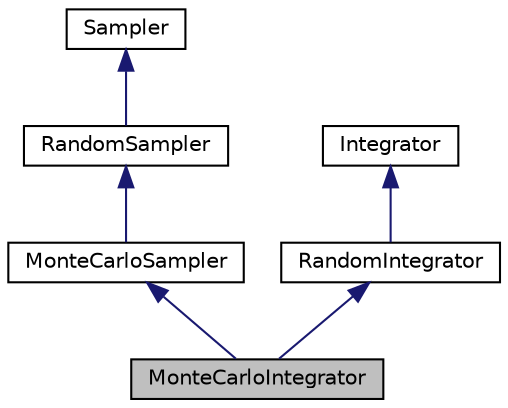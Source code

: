 digraph "MonteCarloIntegrator"
{
 // INTERACTIVE_SVG=YES
  bgcolor="transparent";
  edge [fontname="Helvetica",fontsize="10",labelfontname="Helvetica",labelfontsize="10"];
  node [fontname="Helvetica",fontsize="10",shape=record];
  Node0 [label="MonteCarloIntegrator",height=0.2,width=0.4,color="black", fillcolor="grey75", style="filled", fontcolor="black"];
  Node1 -> Node0 [dir="back",color="midnightblue",fontsize="10",style="solid",fontname="Helvetica"];
  Node1 [label="MonteCarloSampler",height=0.2,width=0.4,color="black",URL="$d9/de2/classumontreal_1_1ssj_1_1mcqmctools_1_1anova_1_1MonteCarloSampler.html",tooltip="Monte Carlo sampler. "];
  Node2 -> Node1 [dir="back",color="midnightblue",fontsize="10",style="solid",fontname="Helvetica"];
  Node2 [label="RandomSampler",height=0.2,width=0.4,color="black",URL="$dc/dcd/interfaceumontreal_1_1ssj_1_1mcqmctools_1_1anova_1_1RandomSampler.html"];
  Node3 -> Node2 [dir="back",color="midnightblue",fontsize="10",style="solid",fontname="Helvetica"];
  Node3 [label="Sampler",height=0.2,width=0.4,color="black",URL="$d2/d10/interfaceumontreal_1_1ssj_1_1mcqmctools_1_1anova_1_1Sampler.html"];
  Node4 -> Node0 [dir="back",color="midnightblue",fontsize="10",style="solid",fontname="Helvetica"];
  Node4 [label="RandomIntegrator",height=0.2,width=0.4,color="black",URL="$d6/dc9/interfaceumontreal_1_1ssj_1_1mcqmctools_1_1anova_1_1RandomIntegrator.html"];
  Node5 -> Node4 [dir="back",color="midnightblue",fontsize="10",style="solid",fontname="Helvetica"];
  Node5 [label="Integrator",height=0.2,width=0.4,color="black",URL="$d9/d36/interfaceumontreal_1_1ssj_1_1mcqmctools_1_1anova_1_1Integrator.html"];
}
